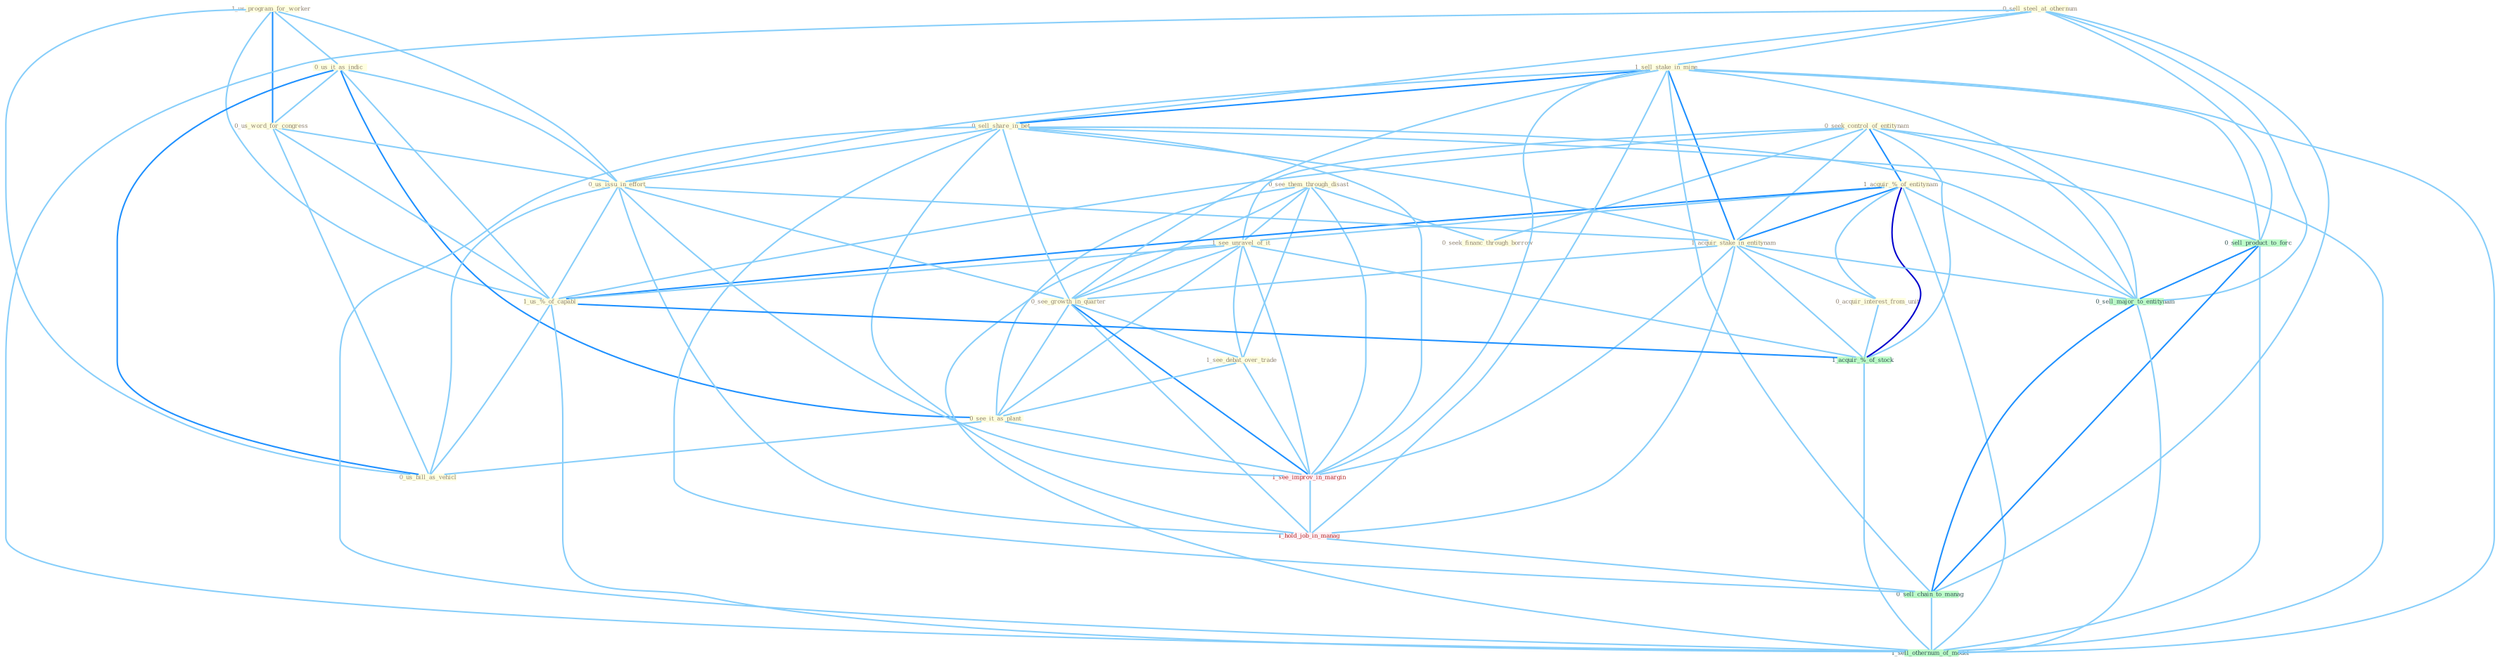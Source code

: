 Graph G{ 
    node
    [shape=polygon,style=filled,width=.5,height=.06,color="#BDFCC9",fixedsize=true,fontsize=4,
    fontcolor="#2f4f4f"];
    {node
    [color="#ffffe0", fontcolor="#8b7d6b"] "1_us_program_for_worker " "0_see_them_through_disast " "0_sell_steel_at_othernum " "0_seek_control_of_entitynam " "1_acquir_%_of_entitynam " "1_sell_stake_in_mine " "0_us_it_as_indic " "0_sell_share_in_bet " "0_us_word_for_congress " "0_us_issu_in_effort " "1_acquir_stake_in_entitynam " "1_see_unravel_of_it " "0_see_growth_in_quarter " "1_us_%_of_capabl " "0_seek_financ_through_borrow " "1_see_debat_over_trade " "0_see_it_as_plant " "0_us_bill_as_vehicl " "0_acquir_interest_from_unit "}
{node [color="#fff0f5", fontcolor="#b22222"] "1_see_improv_in_margin " "1_hold_job_in_manag "}
edge [color="#B0E2FF"];

	"1_us_program_for_worker " -- "0_us_it_as_indic " [w="1", color="#87cefa" ];
	"1_us_program_for_worker " -- "0_us_word_for_congress " [w="2", color="#1e90ff" , len=0.8];
	"1_us_program_for_worker " -- "0_us_issu_in_effort " [w="1", color="#87cefa" ];
	"1_us_program_for_worker " -- "1_us_%_of_capabl " [w="1", color="#87cefa" ];
	"1_us_program_for_worker " -- "0_us_bill_as_vehicl " [w="1", color="#87cefa" ];
	"0_see_them_through_disast " -- "1_see_unravel_of_it " [w="1", color="#87cefa" ];
	"0_see_them_through_disast " -- "0_see_growth_in_quarter " [w="1", color="#87cefa" ];
	"0_see_them_through_disast " -- "0_seek_financ_through_borrow " [w="1", color="#87cefa" ];
	"0_see_them_through_disast " -- "1_see_debat_over_trade " [w="1", color="#87cefa" ];
	"0_see_them_through_disast " -- "0_see_it_as_plant " [w="1", color="#87cefa" ];
	"0_see_them_through_disast " -- "1_see_improv_in_margin " [w="1", color="#87cefa" ];
	"0_sell_steel_at_othernum " -- "1_sell_stake_in_mine " [w="1", color="#87cefa" ];
	"0_sell_steel_at_othernum " -- "0_sell_share_in_bet " [w="1", color="#87cefa" ];
	"0_sell_steel_at_othernum " -- "0_sell_product_to_forc " [w="1", color="#87cefa" ];
	"0_sell_steel_at_othernum " -- "0_sell_major_to_entitynam " [w="1", color="#87cefa" ];
	"0_sell_steel_at_othernum " -- "0_sell_chain_to_manag " [w="1", color="#87cefa" ];
	"0_sell_steel_at_othernum " -- "1_sell_othernum_of_model " [w="1", color="#87cefa" ];
	"0_seek_control_of_entitynam " -- "1_acquir_%_of_entitynam " [w="2", color="#1e90ff" , len=0.8];
	"0_seek_control_of_entitynam " -- "1_acquir_stake_in_entitynam " [w="1", color="#87cefa" ];
	"0_seek_control_of_entitynam " -- "1_see_unravel_of_it " [w="1", color="#87cefa" ];
	"0_seek_control_of_entitynam " -- "1_us_%_of_capabl " [w="1", color="#87cefa" ];
	"0_seek_control_of_entitynam " -- "0_seek_financ_through_borrow " [w="1", color="#87cefa" ];
	"0_seek_control_of_entitynam " -- "1_acquir_%_of_stock " [w="1", color="#87cefa" ];
	"0_seek_control_of_entitynam " -- "0_sell_major_to_entitynam " [w="1", color="#87cefa" ];
	"0_seek_control_of_entitynam " -- "1_sell_othernum_of_model " [w="1", color="#87cefa" ];
	"1_acquir_%_of_entitynam " -- "1_acquir_stake_in_entitynam " [w="2", color="#1e90ff" , len=0.8];
	"1_acquir_%_of_entitynam " -- "1_see_unravel_of_it " [w="1", color="#87cefa" ];
	"1_acquir_%_of_entitynam " -- "1_us_%_of_capabl " [w="2", color="#1e90ff" , len=0.8];
	"1_acquir_%_of_entitynam " -- "0_acquir_interest_from_unit " [w="1", color="#87cefa" ];
	"1_acquir_%_of_entitynam " -- "1_acquir_%_of_stock " [w="3", color="#0000cd" , len=0.6];
	"1_acquir_%_of_entitynam " -- "0_sell_major_to_entitynam " [w="1", color="#87cefa" ];
	"1_acquir_%_of_entitynam " -- "1_sell_othernum_of_model " [w="1", color="#87cefa" ];
	"1_sell_stake_in_mine " -- "0_sell_share_in_bet " [w="2", color="#1e90ff" , len=0.8];
	"1_sell_stake_in_mine " -- "0_us_issu_in_effort " [w="1", color="#87cefa" ];
	"1_sell_stake_in_mine " -- "1_acquir_stake_in_entitynam " [w="2", color="#1e90ff" , len=0.8];
	"1_sell_stake_in_mine " -- "0_see_growth_in_quarter " [w="1", color="#87cefa" ];
	"1_sell_stake_in_mine " -- "1_see_improv_in_margin " [w="1", color="#87cefa" ];
	"1_sell_stake_in_mine " -- "1_hold_job_in_manag " [w="1", color="#87cefa" ];
	"1_sell_stake_in_mine " -- "0_sell_product_to_forc " [w="1", color="#87cefa" ];
	"1_sell_stake_in_mine " -- "0_sell_major_to_entitynam " [w="1", color="#87cefa" ];
	"1_sell_stake_in_mine " -- "0_sell_chain_to_manag " [w="1", color="#87cefa" ];
	"1_sell_stake_in_mine " -- "1_sell_othernum_of_model " [w="1", color="#87cefa" ];
	"0_us_it_as_indic " -- "0_us_word_for_congress " [w="1", color="#87cefa" ];
	"0_us_it_as_indic " -- "0_us_issu_in_effort " [w="1", color="#87cefa" ];
	"0_us_it_as_indic " -- "1_us_%_of_capabl " [w="1", color="#87cefa" ];
	"0_us_it_as_indic " -- "0_see_it_as_plant " [w="2", color="#1e90ff" , len=0.8];
	"0_us_it_as_indic " -- "0_us_bill_as_vehicl " [w="2", color="#1e90ff" , len=0.8];
	"0_sell_share_in_bet " -- "0_us_issu_in_effort " [w="1", color="#87cefa" ];
	"0_sell_share_in_bet " -- "1_acquir_stake_in_entitynam " [w="1", color="#87cefa" ];
	"0_sell_share_in_bet " -- "0_see_growth_in_quarter " [w="1", color="#87cefa" ];
	"0_sell_share_in_bet " -- "1_see_improv_in_margin " [w="1", color="#87cefa" ];
	"0_sell_share_in_bet " -- "1_hold_job_in_manag " [w="1", color="#87cefa" ];
	"0_sell_share_in_bet " -- "0_sell_product_to_forc " [w="1", color="#87cefa" ];
	"0_sell_share_in_bet " -- "0_sell_major_to_entitynam " [w="1", color="#87cefa" ];
	"0_sell_share_in_bet " -- "0_sell_chain_to_manag " [w="1", color="#87cefa" ];
	"0_sell_share_in_bet " -- "1_sell_othernum_of_model " [w="1", color="#87cefa" ];
	"0_us_word_for_congress " -- "0_us_issu_in_effort " [w="1", color="#87cefa" ];
	"0_us_word_for_congress " -- "1_us_%_of_capabl " [w="1", color="#87cefa" ];
	"0_us_word_for_congress " -- "0_us_bill_as_vehicl " [w="1", color="#87cefa" ];
	"0_us_issu_in_effort " -- "1_acquir_stake_in_entitynam " [w="1", color="#87cefa" ];
	"0_us_issu_in_effort " -- "0_see_growth_in_quarter " [w="1", color="#87cefa" ];
	"0_us_issu_in_effort " -- "1_us_%_of_capabl " [w="1", color="#87cefa" ];
	"0_us_issu_in_effort " -- "0_us_bill_as_vehicl " [w="1", color="#87cefa" ];
	"0_us_issu_in_effort " -- "1_see_improv_in_margin " [w="1", color="#87cefa" ];
	"0_us_issu_in_effort " -- "1_hold_job_in_manag " [w="1", color="#87cefa" ];
	"1_acquir_stake_in_entitynam " -- "0_see_growth_in_quarter " [w="1", color="#87cefa" ];
	"1_acquir_stake_in_entitynam " -- "0_acquir_interest_from_unit " [w="1", color="#87cefa" ];
	"1_acquir_stake_in_entitynam " -- "1_see_improv_in_margin " [w="1", color="#87cefa" ];
	"1_acquir_stake_in_entitynam " -- "1_acquir_%_of_stock " [w="1", color="#87cefa" ];
	"1_acquir_stake_in_entitynam " -- "1_hold_job_in_manag " [w="1", color="#87cefa" ];
	"1_acquir_stake_in_entitynam " -- "0_sell_major_to_entitynam " [w="1", color="#87cefa" ];
	"1_see_unravel_of_it " -- "0_see_growth_in_quarter " [w="1", color="#87cefa" ];
	"1_see_unravel_of_it " -- "1_us_%_of_capabl " [w="1", color="#87cefa" ];
	"1_see_unravel_of_it " -- "1_see_debat_over_trade " [w="1", color="#87cefa" ];
	"1_see_unravel_of_it " -- "0_see_it_as_plant " [w="1", color="#87cefa" ];
	"1_see_unravel_of_it " -- "1_see_improv_in_margin " [w="1", color="#87cefa" ];
	"1_see_unravel_of_it " -- "1_acquir_%_of_stock " [w="1", color="#87cefa" ];
	"1_see_unravel_of_it " -- "1_sell_othernum_of_model " [w="1", color="#87cefa" ];
	"0_see_growth_in_quarter " -- "1_see_debat_over_trade " [w="1", color="#87cefa" ];
	"0_see_growth_in_quarter " -- "0_see_it_as_plant " [w="1", color="#87cefa" ];
	"0_see_growth_in_quarter " -- "1_see_improv_in_margin " [w="2", color="#1e90ff" , len=0.8];
	"0_see_growth_in_quarter " -- "1_hold_job_in_manag " [w="1", color="#87cefa" ];
	"1_us_%_of_capabl " -- "0_us_bill_as_vehicl " [w="1", color="#87cefa" ];
	"1_us_%_of_capabl " -- "1_acquir_%_of_stock " [w="2", color="#1e90ff" , len=0.8];
	"1_us_%_of_capabl " -- "1_sell_othernum_of_model " [w="1", color="#87cefa" ];
	"1_see_debat_over_trade " -- "0_see_it_as_plant " [w="1", color="#87cefa" ];
	"1_see_debat_over_trade " -- "1_see_improv_in_margin " [w="1", color="#87cefa" ];
	"0_see_it_as_plant " -- "0_us_bill_as_vehicl " [w="1", color="#87cefa" ];
	"0_see_it_as_plant " -- "1_see_improv_in_margin " [w="1", color="#87cefa" ];
	"0_acquir_interest_from_unit " -- "1_acquir_%_of_stock " [w="1", color="#87cefa" ];
	"1_see_improv_in_margin " -- "1_hold_job_in_manag " [w="1", color="#87cefa" ];
	"1_acquir_%_of_stock " -- "1_sell_othernum_of_model " [w="1", color="#87cefa" ];
	"1_hold_job_in_manag " -- "0_sell_chain_to_manag " [w="1", color="#87cefa" ];
	"0_sell_product_to_forc " -- "0_sell_major_to_entitynam " [w="2", color="#1e90ff" , len=0.8];
	"0_sell_product_to_forc " -- "0_sell_chain_to_manag " [w="2", color="#1e90ff" , len=0.8];
	"0_sell_product_to_forc " -- "1_sell_othernum_of_model " [w="1", color="#87cefa" ];
	"0_sell_major_to_entitynam " -- "0_sell_chain_to_manag " [w="2", color="#1e90ff" , len=0.8];
	"0_sell_major_to_entitynam " -- "1_sell_othernum_of_model " [w="1", color="#87cefa" ];
	"0_sell_chain_to_manag " -- "1_sell_othernum_of_model " [w="1", color="#87cefa" ];
}